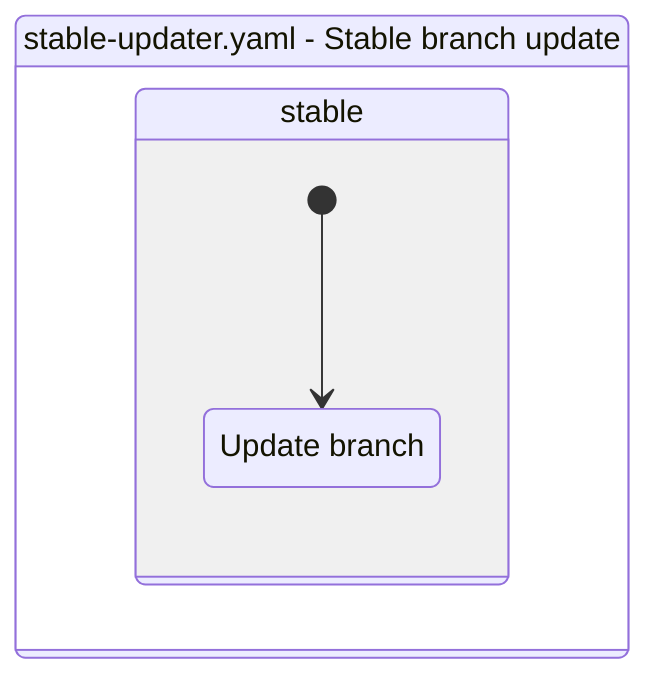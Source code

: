 stateDiagram-v2
    workflow : stable-updater.yaml - Stable branch update
    state workflow {
        stable: stable
        state stable {
            [*] --> step1stable
            step1stable : Update branch
        }
    }